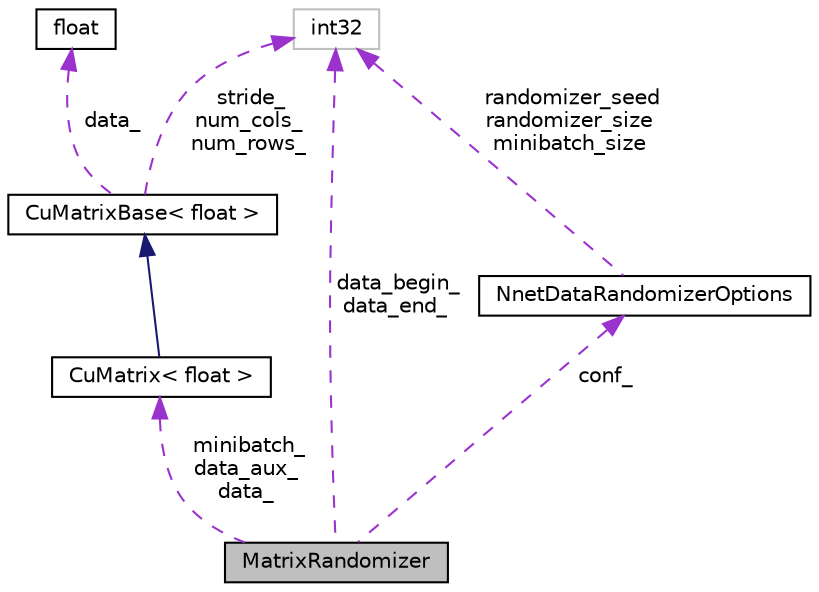 digraph "MatrixRandomizer"
{
  edge [fontname="Helvetica",fontsize="10",labelfontname="Helvetica",labelfontsize="10"];
  node [fontname="Helvetica",fontsize="10",shape=record];
  Node1 [label="MatrixRandomizer",height=0.2,width=0.4,color="black", fillcolor="grey75", style="filled", fontcolor="black"];
  Node2 -> Node1 [dir="back",color="darkorchid3",fontsize="10",style="dashed",label=" minibatch_\ndata_aux_\ndata_" ,fontname="Helvetica"];
  Node2 [label="CuMatrix\< float \>",height=0.2,width=0.4,color="black", fillcolor="white", style="filled",URL="$classkaldi_1_1CuMatrix.html"];
  Node3 -> Node2 [dir="back",color="midnightblue",fontsize="10",style="solid",fontname="Helvetica"];
  Node3 [label="CuMatrixBase\< float \>",height=0.2,width=0.4,color="black", fillcolor="white", style="filled",URL="$classkaldi_1_1CuMatrixBase.html"];
  Node4 -> Node3 [dir="back",color="darkorchid3",fontsize="10",style="dashed",label=" data_" ,fontname="Helvetica"];
  Node4 [label="float",height=0.2,width=0.4,color="black", fillcolor="white", style="filled",URL="$classfloat.html"];
  Node5 -> Node3 [dir="back",color="darkorchid3",fontsize="10",style="dashed",label=" stride_\nnum_cols_\nnum_rows_" ,fontname="Helvetica"];
  Node5 [label="int32",height=0.2,width=0.4,color="grey75", fillcolor="white", style="filled"];
  Node6 -> Node1 [dir="back",color="darkorchid3",fontsize="10",style="dashed",label=" conf_" ,fontname="Helvetica"];
  Node6 [label="NnetDataRandomizerOptions",height=0.2,width=0.4,color="black", fillcolor="white", style="filled",URL="$structkaldi_1_1nnet1_1_1NnetDataRandomizerOptions.html",tooltip="Configuration variables that affect how frame-level shuffling is done. "];
  Node5 -> Node6 [dir="back",color="darkorchid3",fontsize="10",style="dashed",label=" randomizer_seed\nrandomizer_size\nminibatch_size" ,fontname="Helvetica"];
  Node5 -> Node1 [dir="back",color="darkorchid3",fontsize="10",style="dashed",label=" data_begin_\ndata_end_" ,fontname="Helvetica"];
}
